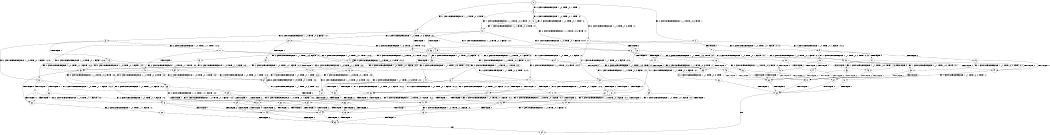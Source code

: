 digraph BCG {
size = "7, 10.5";
center = TRUE;
node [shape = circle];
0 [peripheries = 2];
0 -> 1 [label = "EX !1 !ATOMIC_EXCH_BRANCH (1, +1, TRUE, +0, 2, TRUE) !::"];
0 -> 2 [label = "EX !2 !ATOMIC_EXCH_BRANCH (1, +1, TRUE, +0, 3, TRUE) !::"];
0 -> 3 [label = "EX !0 !ATOMIC_EXCH_BRANCH (1, +0, TRUE, +0, 1, TRUE) !::"];
1 -> 4 [label = "TERMINATE !1"];
1 -> 5 [label = "EX !2 !ATOMIC_EXCH_BRANCH (1, +1, TRUE, +0, 3, FALSE) !:0:1:"];
1 -> 6 [label = "EX !0 !ATOMIC_EXCH_BRANCH (1, +0, TRUE, +0, 1, FALSE) !:0:1:"];
2 -> 7 [label = "TERMINATE !2"];
2 -> 8 [label = "EX !1 !ATOMIC_EXCH_BRANCH (1, +1, TRUE, +0, 2, FALSE) !:0:1:2:"];
2 -> 9 [label = "EX !0 !ATOMIC_EXCH_BRANCH (1, +0, TRUE, +0, 1, FALSE) !:0:1:2:"];
3 -> 10 [label = "EX !1 !ATOMIC_EXCH_BRANCH (1, +1, TRUE, +0, 2, TRUE) !:0:"];
3 -> 11 [label = "EX !2 !ATOMIC_EXCH_BRANCH (1, +1, TRUE, +0, 3, TRUE) !:0:"];
3 -> 12 [label = "EX !0 !ATOMIC_EXCH_BRANCH (1, +0, TRUE, +0, 1, TRUE) !:0:"];
4 -> 13 [label = "EX !2 !ATOMIC_EXCH_BRANCH (1, +1, TRUE, +0, 3, FALSE) !:0:"];
4 -> 14 [label = "EX !0 !ATOMIC_EXCH_BRANCH (1, +0, TRUE, +0, 1, FALSE) !:0:"];
5 -> 15 [label = "TERMINATE !1"];
5 -> 16 [label = "EX !0 !ATOMIC_EXCH_BRANCH (1, +0, TRUE, +0, 1, FALSE) !:0:1:2:"];
5 -> 17 [label = "EX !2 !ATOMIC_EXCH_BRANCH (1, +0, TRUE, +1, 1, TRUE) !:0:1:2:"];
6 -> 18 [label = "TERMINATE !1"];
6 -> 19 [label = "TERMINATE !0"];
6 -> 20 [label = "EX !2 !ATOMIC_EXCH_BRANCH (1, +1, TRUE, +0, 3, TRUE) !:0:1:"];
7 -> 21 [label = "EX !1 !ATOMIC_EXCH_BRANCH (1, +1, TRUE, +0, 2, FALSE) !:0:1:"];
7 -> 22 [label = "EX !0 !ATOMIC_EXCH_BRANCH (1, +0, TRUE, +0, 1, FALSE) !:0:1:"];
8 -> 23 [label = "TERMINATE !1"];
8 -> 24 [label = "TERMINATE !2"];
8 -> 25 [label = "EX !0 !ATOMIC_EXCH_BRANCH (1, +0, TRUE, +0, 1, FALSE) !:0:1:2:"];
9 -> 26 [label = "TERMINATE !2"];
9 -> 27 [label = "TERMINATE !0"];
9 -> 28 [label = "EX !1 !ATOMIC_EXCH_BRANCH (1, +1, TRUE, +0, 2, TRUE) !:0:1:2:"];
10 -> 29 [label = "TERMINATE !1"];
10 -> 30 [label = "EX !2 !ATOMIC_EXCH_BRANCH (1, +1, TRUE, +0, 3, FALSE) !:0:1:"];
10 -> 6 [label = "EX !0 !ATOMIC_EXCH_BRANCH (1, +0, TRUE, +0, 1, FALSE) !:0:1:"];
11 -> 31 [label = "TERMINATE !2"];
11 -> 32 [label = "EX !1 !ATOMIC_EXCH_BRANCH (1, +1, TRUE, +0, 2, FALSE) !:0:1:2:"];
11 -> 9 [label = "EX !0 !ATOMIC_EXCH_BRANCH (1, +0, TRUE, +0, 1, FALSE) !:0:1:2:"];
12 -> 10 [label = "EX !1 !ATOMIC_EXCH_BRANCH (1, +1, TRUE, +0, 2, TRUE) !:0:"];
12 -> 11 [label = "EX !2 !ATOMIC_EXCH_BRANCH (1, +1, TRUE, +0, 3, TRUE) !:0:"];
12 -> 12 [label = "EX !0 !ATOMIC_EXCH_BRANCH (1, +0, TRUE, +0, 1, TRUE) !:0:"];
13 -> 33 [label = "EX !0 !ATOMIC_EXCH_BRANCH (1, +0, TRUE, +0, 1, FALSE) !:0:2:"];
13 -> 34 [label = "EX !2 !ATOMIC_EXCH_BRANCH (1, +0, TRUE, +1, 1, TRUE) !:0:2:"];
14 -> 35 [label = "TERMINATE !0"];
14 -> 36 [label = "EX !2 !ATOMIC_EXCH_BRANCH (1, +1, TRUE, +0, 3, TRUE) !:0:"];
15 -> 33 [label = "EX !0 !ATOMIC_EXCH_BRANCH (1, +0, TRUE, +0, 1, FALSE) !:0:2:"];
15 -> 34 [label = "EX !2 !ATOMIC_EXCH_BRANCH (1, +0, TRUE, +1, 1, TRUE) !:0:2:"];
16 -> 37 [label = "TERMINATE !1"];
16 -> 38 [label = "TERMINATE !0"];
16 -> 39 [label = "EX !2 !ATOMIC_EXCH_BRANCH (1, +0, TRUE, +1, 1, FALSE) !:0:1:2:"];
17 -> 40 [label = "TERMINATE !1"];
17 -> 41 [label = "EX !0 !ATOMIC_EXCH_BRANCH (1, +0, TRUE, +0, 1, TRUE) !:0:1:2:"];
17 -> 42 [label = "EX !2 !ATOMIC_EXCH_BRANCH (1, +1, TRUE, +0, 3, TRUE) !:0:1:2:"];
18 -> 35 [label = "TERMINATE !0"];
18 -> 36 [label = "EX !2 !ATOMIC_EXCH_BRANCH (1, +1, TRUE, +0, 3, TRUE) !:0:"];
19 -> 35 [label = "TERMINATE !1"];
19 -> 43 [label = "EX !2 !ATOMIC_EXCH_BRANCH (1, +1, TRUE, +0, 3, TRUE) !:1:"];
20 -> 44 [label = "TERMINATE !1"];
20 -> 45 [label = "TERMINATE !2"];
20 -> 46 [label = "TERMINATE !0"];
21 -> 47 [label = "TERMINATE !1"];
21 -> 48 [label = "EX !0 !ATOMIC_EXCH_BRANCH (1, +0, TRUE, +0, 1, FALSE) !:0:1:"];
22 -> 49 [label = "TERMINATE !0"];
22 -> 50 [label = "EX !1 !ATOMIC_EXCH_BRANCH (1, +1, TRUE, +0, 2, TRUE) !:0:1:"];
23 -> 47 [label = "TERMINATE !2"];
23 -> 51 [label = "EX !0 !ATOMIC_EXCH_BRANCH (1, +0, TRUE, +0, 1, FALSE) !:0:2:"];
24 -> 47 [label = "TERMINATE !1"];
24 -> 48 [label = "EX !0 !ATOMIC_EXCH_BRANCH (1, +0, TRUE, +0, 1, FALSE) !:0:1:"];
25 -> 52 [label = "TERMINATE !1"];
25 -> 53 [label = "TERMINATE !2"];
25 -> 54 [label = "TERMINATE !0"];
26 -> 49 [label = "TERMINATE !0"];
26 -> 50 [label = "EX !1 !ATOMIC_EXCH_BRANCH (1, +1, TRUE, +0, 2, TRUE) !:0:1:"];
27 -> 49 [label = "TERMINATE !2"];
27 -> 55 [label = "EX !1 !ATOMIC_EXCH_BRANCH (1, +1, TRUE, +0, 2, TRUE) !:1:2:"];
28 -> 44 [label = "TERMINATE !1"];
28 -> 45 [label = "TERMINATE !2"];
28 -> 46 [label = "TERMINATE !0"];
29 -> 56 [label = "EX !2 !ATOMIC_EXCH_BRANCH (1, +1, TRUE, +0, 3, FALSE) !:0:"];
29 -> 14 [label = "EX !0 !ATOMIC_EXCH_BRANCH (1, +0, TRUE, +0, 1, FALSE) !:0:"];
30 -> 57 [label = "TERMINATE !1"];
30 -> 58 [label = "EX !2 !ATOMIC_EXCH_BRANCH (1, +0, TRUE, +1, 1, TRUE) !:0:1:2:"];
30 -> 16 [label = "EX !0 !ATOMIC_EXCH_BRANCH (1, +0, TRUE, +0, 1, FALSE) !:0:1:2:"];
31 -> 59 [label = "EX !1 !ATOMIC_EXCH_BRANCH (1, +1, TRUE, +0, 2, FALSE) !:0:1:"];
31 -> 22 [label = "EX !0 !ATOMIC_EXCH_BRANCH (1, +0, TRUE, +0, 1, FALSE) !:0:1:"];
32 -> 60 [label = "TERMINATE !1"];
32 -> 61 [label = "TERMINATE !2"];
32 -> 25 [label = "EX !0 !ATOMIC_EXCH_BRANCH (1, +0, TRUE, +0, 1, FALSE) !:0:1:2:"];
33 -> 62 [label = "TERMINATE !0"];
33 -> 63 [label = "EX !2 !ATOMIC_EXCH_BRANCH (1, +0, TRUE, +1, 1, FALSE) !:0:2:"];
34 -> 64 [label = "EX !0 !ATOMIC_EXCH_BRANCH (1, +0, TRUE, +0, 1, TRUE) !:0:2:"];
34 -> 65 [label = "EX !2 !ATOMIC_EXCH_BRANCH (1, +1, TRUE, +0, 3, TRUE) !:0:2:"];
35 -> 66 [label = "EX !2 !ATOMIC_EXCH_BRANCH (1, +1, TRUE, +0, 3, TRUE) !::"];
36 -> 67 [label = "TERMINATE !2"];
36 -> 68 [label = "TERMINATE !0"];
37 -> 62 [label = "TERMINATE !0"];
37 -> 63 [label = "EX !2 !ATOMIC_EXCH_BRANCH (1, +0, TRUE, +1, 1, FALSE) !:0:2:"];
38 -> 62 [label = "TERMINATE !1"];
38 -> 69 [label = "EX !2 !ATOMIC_EXCH_BRANCH (1, +0, TRUE, +1, 1, FALSE) !:1:2:"];
39 -> 52 [label = "TERMINATE !1"];
39 -> 53 [label = "TERMINATE !2"];
39 -> 54 [label = "TERMINATE !0"];
40 -> 64 [label = "EX !0 !ATOMIC_EXCH_BRANCH (1, +0, TRUE, +0, 1, TRUE) !:0:2:"];
40 -> 65 [label = "EX !2 !ATOMIC_EXCH_BRANCH (1, +1, TRUE, +0, 3, TRUE) !:0:2:"];
41 -> 70 [label = "TERMINATE !1"];
41 -> 71 [label = "EX !2 !ATOMIC_EXCH_BRANCH (1, +1, TRUE, +0, 3, TRUE) !:0:1:2:"];
41 -> 41 [label = "EX !0 !ATOMIC_EXCH_BRANCH (1, +0, TRUE, +0, 1, TRUE) !:0:1:2:"];
42 -> 23 [label = "TERMINATE !1"];
42 -> 24 [label = "TERMINATE !2"];
42 -> 25 [label = "EX !0 !ATOMIC_EXCH_BRANCH (1, +0, TRUE, +0, 1, FALSE) !:0:1:2:"];
43 -> 68 [label = "TERMINATE !1"];
43 -> 72 [label = "TERMINATE !2"];
44 -> 67 [label = "TERMINATE !2"];
44 -> 68 [label = "TERMINATE !0"];
45 -> 67 [label = "TERMINATE !1"];
45 -> 72 [label = "TERMINATE !0"];
46 -> 68 [label = "TERMINATE !1"];
46 -> 72 [label = "TERMINATE !2"];
47 -> 73 [label = "EX !0 !ATOMIC_EXCH_BRANCH (1, +0, TRUE, +0, 1, FALSE) !:0:"];
48 -> 74 [label = "TERMINATE !1"];
48 -> 75 [label = "TERMINATE !0"];
49 -> 76 [label = "EX !1 !ATOMIC_EXCH_BRANCH (1, +1, TRUE, +0, 2, TRUE) !:1:"];
50 -> 67 [label = "TERMINATE !1"];
50 -> 72 [label = "TERMINATE !0"];
51 -> 74 [label = "TERMINATE !2"];
51 -> 77 [label = "TERMINATE !0"];
52 -> 74 [label = "TERMINATE !2"];
52 -> 77 [label = "TERMINATE !0"];
53 -> 74 [label = "TERMINATE !1"];
53 -> 75 [label = "TERMINATE !0"];
54 -> 77 [label = "TERMINATE !1"];
54 -> 75 [label = "TERMINATE !2"];
55 -> 68 [label = "TERMINATE !1"];
55 -> 72 [label = "TERMINATE !2"];
56 -> 78 [label = "EX !2 !ATOMIC_EXCH_BRANCH (1, +0, TRUE, +1, 1, TRUE) !:0:2:"];
56 -> 33 [label = "EX !0 !ATOMIC_EXCH_BRANCH (1, +0, TRUE, +0, 1, FALSE) !:0:2:"];
57 -> 78 [label = "EX !2 !ATOMIC_EXCH_BRANCH (1, +0, TRUE, +1, 1, TRUE) !:0:2:"];
57 -> 33 [label = "EX !0 !ATOMIC_EXCH_BRANCH (1, +0, TRUE, +0, 1, FALSE) !:0:2:"];
58 -> 70 [label = "TERMINATE !1"];
58 -> 71 [label = "EX !2 !ATOMIC_EXCH_BRANCH (1, +1, TRUE, +0, 3, TRUE) !:0:1:2:"];
58 -> 41 [label = "EX !0 !ATOMIC_EXCH_BRANCH (1, +0, TRUE, +0, 1, TRUE) !:0:1:2:"];
59 -> 79 [label = "TERMINATE !1"];
59 -> 48 [label = "EX !0 !ATOMIC_EXCH_BRANCH (1, +0, TRUE, +0, 1, FALSE) !:0:1:"];
60 -> 79 [label = "TERMINATE !2"];
60 -> 51 [label = "EX !0 !ATOMIC_EXCH_BRANCH (1, +0, TRUE, +0, 1, FALSE) !:0:2:"];
61 -> 79 [label = "TERMINATE !1"];
61 -> 48 [label = "EX !0 !ATOMIC_EXCH_BRANCH (1, +0, TRUE, +0, 1, FALSE) !:0:1:"];
62 -> 80 [label = "EX !2 !ATOMIC_EXCH_BRANCH (1, +0, TRUE, +1, 1, FALSE) !:2:"];
63 -> 74 [label = "TERMINATE !2"];
63 -> 77 [label = "TERMINATE !0"];
64 -> 81 [label = "EX !2 !ATOMIC_EXCH_BRANCH (1, +1, TRUE, +0, 3, TRUE) !:0:2:"];
64 -> 64 [label = "EX !0 !ATOMIC_EXCH_BRANCH (1, +0, TRUE, +0, 1, TRUE) !:0:2:"];
65 -> 47 [label = "TERMINATE !2"];
65 -> 51 [label = "EX !0 !ATOMIC_EXCH_BRANCH (1, +0, TRUE, +0, 1, FALSE) !:0:2:"];
66 -> 82 [label = "TERMINATE !2"];
67 -> 82 [label = "TERMINATE !0"];
68 -> 82 [label = "TERMINATE !2"];
69 -> 77 [label = "TERMINATE !1"];
69 -> 75 [label = "TERMINATE !2"];
70 -> 81 [label = "EX !2 !ATOMIC_EXCH_BRANCH (1, +1, TRUE, +0, 3, TRUE) !:0:2:"];
70 -> 64 [label = "EX !0 !ATOMIC_EXCH_BRANCH (1, +0, TRUE, +0, 1, TRUE) !:0:2:"];
71 -> 60 [label = "TERMINATE !1"];
71 -> 61 [label = "TERMINATE !2"];
71 -> 25 [label = "EX !0 !ATOMIC_EXCH_BRANCH (1, +0, TRUE, +0, 1, FALSE) !:0:1:2:"];
72 -> 82 [label = "TERMINATE !1"];
73 -> 83 [label = "TERMINATE !0"];
74 -> 83 [label = "TERMINATE !0"];
75 -> 83 [label = "TERMINATE !1"];
76 -> 82 [label = "TERMINATE !1"];
77 -> 83 [label = "TERMINATE !2"];
78 -> 81 [label = "EX !2 !ATOMIC_EXCH_BRANCH (1, +1, TRUE, +0, 3, TRUE) !:0:2:"];
78 -> 64 [label = "EX !0 !ATOMIC_EXCH_BRANCH (1, +0, TRUE, +0, 1, TRUE) !:0:2:"];
79 -> 73 [label = "EX !0 !ATOMIC_EXCH_BRANCH (1, +0, TRUE, +0, 1, FALSE) !:0:"];
80 -> 83 [label = "TERMINATE !2"];
81 -> 79 [label = "TERMINATE !2"];
81 -> 51 [label = "EX !0 !ATOMIC_EXCH_BRANCH (1, +0, TRUE, +0, 1, FALSE) !:0:2:"];
82 -> 84 [label = "exit"];
83 -> 84 [label = "exit"];
}
